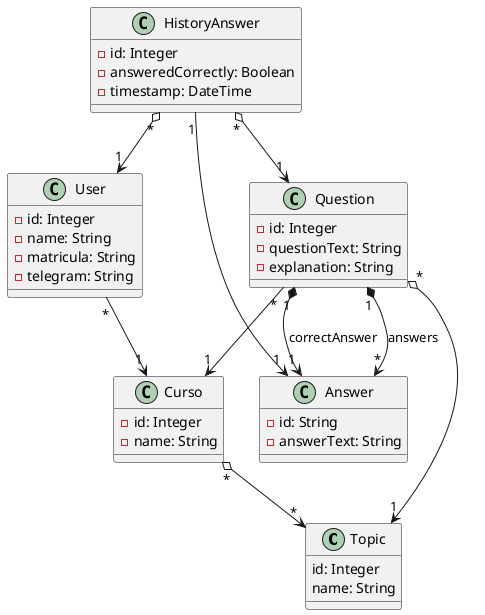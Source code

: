 @startuml enadebot

class Topic {
  id: Integer
  name: String
}

class Question {
  - id: Integer
  - questionText: String
  - explanation: String
}

class Answer {
  - id: String
  - answerText: String
}

class HistoryAnswer {
  - id: Integer
  - answeredCorrectly: Boolean
  - timestamp: DateTime
}

class User {
  - id: Integer
  - name: String
  - matricula: String
  - telegram: String
}

class Curso {
    - id: Integer
    - name: String
}

User "*" --> "1" Curso

HistoryAnswer "*" o--> "1" Question
HistoryAnswer "*" o--> "1"  User 

Question "*" o--> "1" Topic
Question "1" *--> "*" Answer: "answers"
Question "1" *--> "1" Answer: "correctAnswer"
Question "*" --> "1" Curso

HistoryAnswer "1" --> "1" Answer

Curso "*" o--> "*" Topic

@enduml